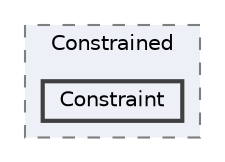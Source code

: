 digraph "C:/GIT 2/numerics/.NET 8.0/Numerics/Mathematics/Optimization/Constrained/Constraint"
{
 // LATEX_PDF_SIZE
  bgcolor="transparent";
  edge [fontname=Helvetica,fontsize=10,labelfontname=Helvetica,labelfontsize=10];
  node [fontname=Helvetica,fontsize=10,shape=box,height=0.2,width=0.4];
  compound=true
  subgraph clusterdir_973c6d40c09ef6df805899ff7419a402 {
    graph [ bgcolor="#edf0f7", pencolor="grey50", label="Constrained", fontname=Helvetica,fontsize=10 style="filled,dashed", URL="dir_973c6d40c09ef6df805899ff7419a402.html",tooltip=""]
  dir_ccf569a20012ff077b1d38c9add641ab [label="Constraint", fillcolor="#edf0f7", color="grey25", style="filled,bold", URL="dir_ccf569a20012ff077b1d38c9add641ab.html",tooltip=""];
  }
}
